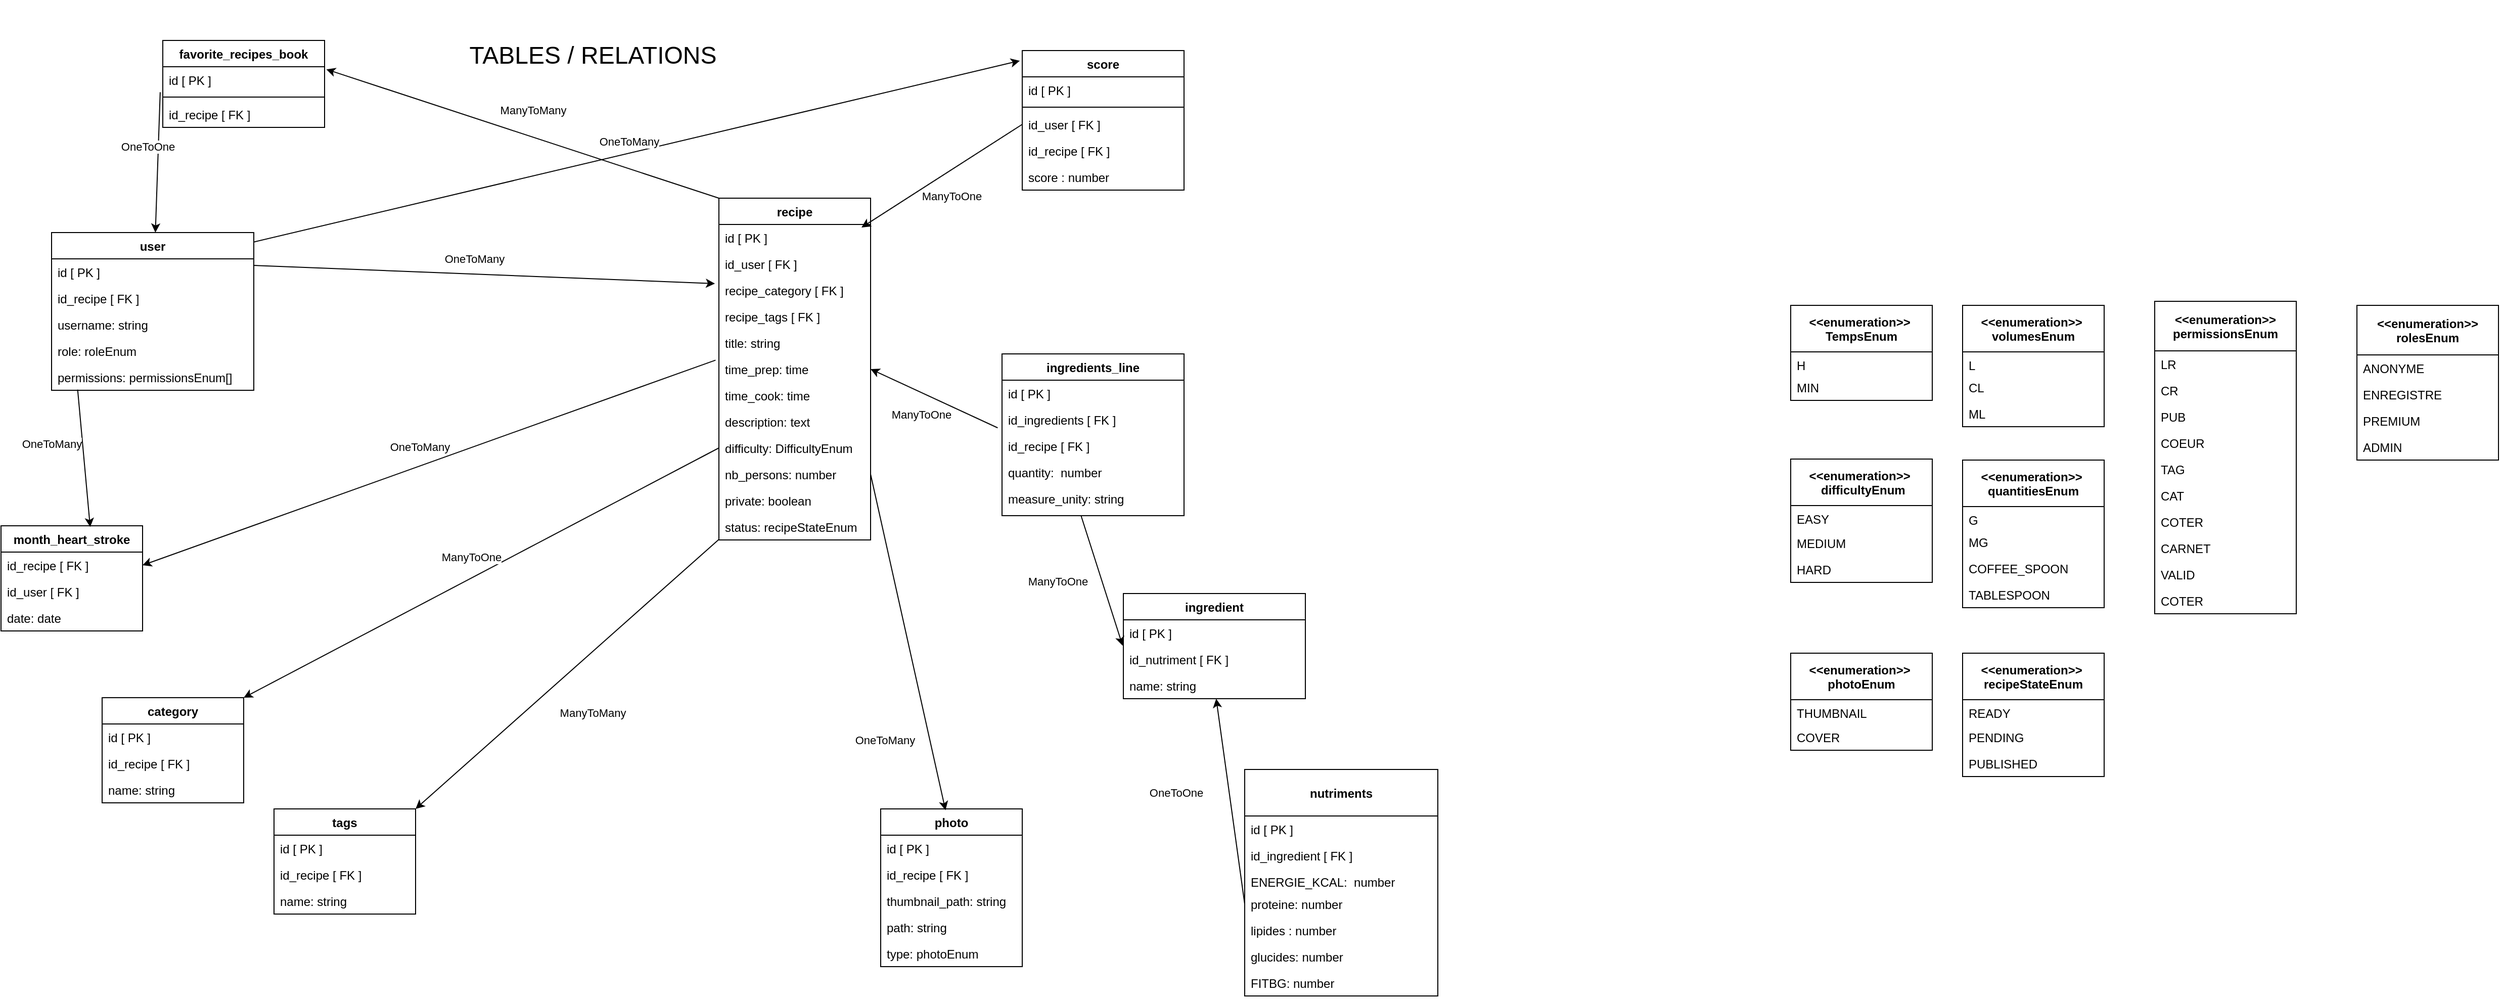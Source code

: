 <mxfile version="13.8.1" type="github">
  <diagram id="C5RBs43oDa-KdzZeNtuy" name="Page-1">
    <mxGraphModel dx="2493" dy="1276" grid="1" gridSize="10" guides="1" tooltips="1" connect="1" arrows="1" fold="1" page="1" pageScale="1" pageWidth="827" pageHeight="1169" math="0" shadow="0">
      <root>
        <mxCell id="WIyWlLk6GJQsqaUBKTNV-0" />
        <mxCell id="WIyWlLk6GJQsqaUBKTNV-1" parent="WIyWlLk6GJQsqaUBKTNV-0" />
        <mxCell id="lSlasT7Fg2n5aYY_RcPW-21" value="&lt;span style=&quot;font-size: 24px&quot;&gt;&amp;nbsp; &amp;nbsp; &amp;nbsp;&amp;nbsp;&lt;/span&gt;" style="text;html=1;strokeColor=none;fillColor=none;align=center;verticalAlign=middle;whiteSpace=wrap;rounded=0;" parent="WIyWlLk6GJQsqaUBKTNV-1" vertex="1">
          <mxGeometry x="1630" y="220" width="200" height="110" as="geometry" />
        </mxCell>
        <mxCell id="lSlasT7Fg2n5aYY_RcPW-49" value="&lt;span style=&quot;font-size: 24px&quot;&gt;TABLES / RELATIONS&lt;/span&gt;" style="text;html=1;strokeColor=none;fillColor=none;align=center;verticalAlign=middle;whiteSpace=wrap;rounded=0;" parent="WIyWlLk6GJQsqaUBKTNV-1" vertex="1">
          <mxGeometry x="50" y="80" width="291" height="110" as="geometry" />
        </mxCell>
        <mxCell id="lSlasT7Fg2n5aYY_RcPW-111" value="" style="endArrow=classic;html=1;entryX=-0.026;entryY=0.249;entryDx=0;entryDy=0;entryPerimeter=0;exitX=0.997;exitY=0.249;exitDx=0;exitDy=0;exitPerimeter=0;" parent="WIyWlLk6GJQsqaUBKTNV-1" source="lSlasT7Fg2n5aYY_RcPW-1" target="lSlasT7Fg2n5aYY_RcPW-98" edge="1">
          <mxGeometry relative="1" as="geometry">
            <mxPoint x="100" y="329" as="sourcePoint" />
            <mxPoint x="367" y="331" as="targetPoint" />
          </mxGeometry>
        </mxCell>
        <mxCell id="lSlasT7Fg2n5aYY_RcPW-112" value="OneToMany" style="edgeLabel;resizable=0;html=1;align=center;verticalAlign=middle;" parent="lSlasT7Fg2n5aYY_RcPW-111" connectable="0" vertex="1">
          <mxGeometry relative="1" as="geometry">
            <mxPoint x="-10" y="-16" as="offset" />
          </mxGeometry>
        </mxCell>
        <mxCell id="lSlasT7Fg2n5aYY_RcPW-122" value="" style="endArrow=classic;html=1;exitX=0.434;exitY=0.996;exitDx=0;exitDy=0;entryX=-0.004;entryY=0.984;entryDx=0;entryDy=0;entryPerimeter=0;exitPerimeter=0;" parent="WIyWlLk6GJQsqaUBKTNV-1" source="lSlasT7Fg2n5aYY_RcPW-41" target="lSlasT7Fg2n5aYY_RcPW-39" edge="1">
          <mxGeometry relative="1" as="geometry">
            <mxPoint x="490" y="521.0" as="sourcePoint" />
            <mxPoint x="381" y="544" as="targetPoint" />
            <Array as="points" />
          </mxGeometry>
        </mxCell>
        <mxCell id="lSlasT7Fg2n5aYY_RcPW-123" value="ManyToOne" style="edgeLabel;resizable=0;html=1;align=center;verticalAlign=middle;" parent="lSlasT7Fg2n5aYY_RcPW-122" connectable="0" vertex="1">
          <mxGeometry relative="1" as="geometry">
            <mxPoint x="-43.82" y="0.71" as="offset" />
          </mxGeometry>
        </mxCell>
        <mxCell id="lSlasT7Fg2n5aYY_RcPW-215" value="ManyToOne" style="edgeLabel;resizable=0;html=1;align=center;verticalAlign=middle;" parent="lSlasT7Fg2n5aYY_RcPW-122" connectable="0" vertex="1">
          <mxGeometry relative="1" as="geometry">
            <mxPoint x="-178.69" y="-164.21" as="offset" />
          </mxGeometry>
        </mxCell>
        <mxCell id="lSlasT7Fg2n5aYY_RcPW-125" value="" style="endArrow=classic;html=1;entryX=0.458;entryY=0.009;entryDx=0;entryDy=0;entryPerimeter=0;exitX=1;exitY=0.5;exitDx=0;exitDy=0;" parent="WIyWlLk6GJQsqaUBKTNV-1" source="lSlasT7Fg2n5aYY_RcPW-54" target="lSlasT7Fg2n5aYY_RcPW-88" edge="1">
          <mxGeometry relative="1" as="geometry">
            <mxPoint x="560.002" y="610" as="sourcePoint" />
            <mxPoint x="560.47" y="690.713" as="targetPoint" />
          </mxGeometry>
        </mxCell>
        <mxCell id="lSlasT7Fg2n5aYY_RcPW-126" value="" style="endArrow=classic;html=1;exitX=0;exitY=0.5;exitDx=0;exitDy=0;entryX=1;entryY=0;entryDx=0;entryDy=0;" parent="WIyWlLk6GJQsqaUBKTNV-1" source="lSlasT7Fg2n5aYY_RcPW-83" target="lSlasT7Fg2n5aYY_RcPW-57" edge="1">
          <mxGeometry relative="1" as="geometry">
            <mxPoint x="298.6" y="560" as="sourcePoint" />
            <mxPoint x="30.0" y="562.948" as="targetPoint" />
          </mxGeometry>
        </mxCell>
        <mxCell id="lSlasT7Fg2n5aYY_RcPW-127" value="ManyToOne" style="edgeLabel;resizable=0;html=1;align=center;verticalAlign=middle;" parent="lSlasT7Fg2n5aYY_RcPW-126" connectable="0" vertex="1">
          <mxGeometry relative="1" as="geometry">
            <mxPoint x="-10" y="-16" as="offset" />
          </mxGeometry>
        </mxCell>
        <mxCell id="lSlasT7Fg2n5aYY_RcPW-136" value="" style="endArrow=classic;html=1;exitX=-0.002;exitY=0.988;exitDx=0;exitDy=0;exitPerimeter=0;entryX=1;entryY=0;entryDx=0;entryDy=0;" parent="WIyWlLk6GJQsqaUBKTNV-1" source="lSlasT7Fg2n5aYY_RcPW-101" target="lSlasT7Fg2n5aYY_RcPW-61" edge="1">
          <mxGeometry relative="1" as="geometry">
            <mxPoint x="359.2" y="693.906" as="sourcePoint" />
            <mxPoint x="50" y="870.5" as="targetPoint" />
          </mxGeometry>
        </mxCell>
        <mxCell id="lSlasT7Fg2n5aYY_RcPW-137" value="ManyToMany" style="edgeLabel;resizable=0;html=1;align=center;verticalAlign=middle;rotation=0;" parent="lSlasT7Fg2n5aYY_RcPW-136" connectable="0" vertex="1">
          <mxGeometry relative="1" as="geometry">
            <mxPoint x="25.3" y="37.46" as="offset" />
          </mxGeometry>
        </mxCell>
        <mxCell id="lSlasT7Fg2n5aYY_RcPW-142" value="" style="endArrow=classic;html=1;exitX=-0.016;exitY=0.969;exitDx=0;exitDy=0;exitPerimeter=0;" parent="WIyWlLk6GJQsqaUBKTNV-1" source="lSlasT7Fg2n5aYY_RcPW-139" target="lSlasT7Fg2n5aYY_RcPW-0" edge="1">
          <mxGeometry relative="1" as="geometry">
            <mxPoint x="-210.48" y="384.01" as="sourcePoint" />
            <mxPoint x="55" y="378" as="targetPoint" />
          </mxGeometry>
        </mxCell>
        <mxCell id="lSlasT7Fg2n5aYY_RcPW-143" value="OneToOne" style="edgeLabel;resizable=0;html=1;align=center;verticalAlign=middle;" parent="lSlasT7Fg2n5aYY_RcPW-142" connectable="0" vertex="1">
          <mxGeometry relative="1" as="geometry">
            <mxPoint x="-10" y="-16" as="offset" />
          </mxGeometry>
        </mxCell>
        <mxCell id="lSlasT7Fg2n5aYY_RcPW-156" value="" style="endArrow=classic;html=1;exitX=0;exitY=0.5;exitDx=0;exitDy=0;" parent="WIyWlLk6GJQsqaUBKTNV-1" source="lSlasT7Fg2n5aYY_RcPW-150" edge="1">
          <mxGeometry relative="1" as="geometry">
            <mxPoint x="669" y="305" as="sourcePoint" />
            <mxPoint x="461" y="305" as="targetPoint" />
          </mxGeometry>
        </mxCell>
        <mxCell id="lSlasT7Fg2n5aYY_RcPW-157" value="ManyToOne" style="edgeLabel;resizable=0;html=1;align=center;verticalAlign=middle;" parent="lSlasT7Fg2n5aYY_RcPW-156" connectable="0" vertex="1">
          <mxGeometry relative="1" as="geometry">
            <mxPoint x="9.66" y="19.94" as="offset" />
          </mxGeometry>
        </mxCell>
        <mxCell id="lSlasT7Fg2n5aYY_RcPW-160" value="OneToMany" style="edgeLabel;resizable=0;html=1;align=center;verticalAlign=middle;" parent="WIyWlLk6GJQsqaUBKTNV-1" connectable="0" vertex="1">
          <mxGeometry x="500.002" y="822.001" as="geometry">
            <mxPoint x="-16" y="-10" as="offset" />
          </mxGeometry>
        </mxCell>
        <mxCell id="lSlasT7Fg2n5aYY_RcPW-23" value="recipe" style="swimlane;fontStyle=1;childLayout=stackLayout;horizontal=1;startSize=26;fillColor=none;horizontalStack=0;resizeParent=1;resizeParentMax=0;resizeLast=0;collapsible=1;marginBottom=0;" parent="WIyWlLk6GJQsqaUBKTNV-1" vertex="1">
          <mxGeometry x="320" y="276" width="150" height="338" as="geometry" />
        </mxCell>
        <mxCell id="lSlasT7Fg2n5aYY_RcPW-24" value="id [ PK ]" style="text;strokeColor=none;fillColor=none;align=left;verticalAlign=top;spacingLeft=4;spacingRight=4;overflow=hidden;rotatable=0;points=[[0,0.5],[1,0.5]];portConstraint=eastwest;" parent="lSlasT7Fg2n5aYY_RcPW-23" vertex="1">
          <mxGeometry y="26" width="150" height="26" as="geometry" />
        </mxCell>
        <mxCell id="lSlasT7Fg2n5aYY_RcPW-97" value="id_user [ FK ]" style="text;strokeColor=none;fillColor=none;align=left;verticalAlign=top;spacingLeft=4;spacingRight=4;overflow=hidden;rotatable=0;points=[[0,0.5],[1,0.5]];portConstraint=eastwest;" parent="lSlasT7Fg2n5aYY_RcPW-23" vertex="1">
          <mxGeometry y="52" width="150" height="26" as="geometry" />
        </mxCell>
        <mxCell id="lSlasT7Fg2n5aYY_RcPW-98" value="recipe_category [ FK ]" style="text;strokeColor=none;fillColor=none;align=left;verticalAlign=top;spacingLeft=4;spacingRight=4;overflow=hidden;rotatable=0;points=[[0,0.5],[1,0.5]];portConstraint=eastwest;" parent="lSlasT7Fg2n5aYY_RcPW-23" vertex="1">
          <mxGeometry y="78" width="150" height="26" as="geometry" />
        </mxCell>
        <mxCell id="lSlasT7Fg2n5aYY_RcPW-99" value="recipe_tags [ FK ]" style="text;strokeColor=none;fillColor=none;align=left;verticalAlign=top;spacingLeft=4;spacingRight=4;overflow=hidden;rotatable=0;points=[[0,0.5],[1,0.5]];portConstraint=eastwest;" parent="lSlasT7Fg2n5aYY_RcPW-23" vertex="1">
          <mxGeometry y="104" width="150" height="26" as="geometry" />
        </mxCell>
        <mxCell id="lSlasT7Fg2n5aYY_RcPW-25" value="title: string" style="text;strokeColor=none;fillColor=none;align=left;verticalAlign=top;spacingLeft=4;spacingRight=4;overflow=hidden;rotatable=0;points=[[0,0.5],[1,0.5]];portConstraint=eastwest;" parent="lSlasT7Fg2n5aYY_RcPW-23" vertex="1">
          <mxGeometry y="130" width="150" height="26" as="geometry" />
        </mxCell>
        <mxCell id="lSlasT7Fg2n5aYY_RcPW-26" value="time_prep: time" style="text;strokeColor=none;fillColor=none;align=left;verticalAlign=top;spacingLeft=4;spacingRight=4;overflow=hidden;rotatable=0;points=[[0,0.5],[1,0.5]];portConstraint=eastwest;" parent="lSlasT7Fg2n5aYY_RcPW-23" vertex="1">
          <mxGeometry y="156" width="150" height="26" as="geometry" />
        </mxCell>
        <mxCell id="lSlasT7Fg2n5aYY_RcPW-82" value="time_cook: time" style="text;strokeColor=none;fillColor=none;align=left;verticalAlign=top;spacingLeft=4;spacingRight=4;overflow=hidden;rotatable=0;points=[[0,0.5],[1,0.5]];portConstraint=eastwest;" parent="lSlasT7Fg2n5aYY_RcPW-23" vertex="1">
          <mxGeometry y="182" width="150" height="26" as="geometry" />
        </mxCell>
        <mxCell id="lSlasT7Fg2n5aYY_RcPW-42" value="description: text" style="text;strokeColor=none;fillColor=none;align=left;verticalAlign=top;spacingLeft=4;spacingRight=4;overflow=hidden;rotatable=0;points=[[0,0.5],[1,0.5]];portConstraint=eastwest;" parent="lSlasT7Fg2n5aYY_RcPW-23" vertex="1">
          <mxGeometry y="208" width="150" height="26" as="geometry" />
        </mxCell>
        <mxCell id="lSlasT7Fg2n5aYY_RcPW-83" value="difficulty: DifficultyEnum" style="text;strokeColor=none;fillColor=none;align=left;verticalAlign=top;spacingLeft=4;spacingRight=4;overflow=hidden;rotatable=0;points=[[0,0.5],[1,0.5]];portConstraint=eastwest;fontStyle=0" parent="lSlasT7Fg2n5aYY_RcPW-23" vertex="1">
          <mxGeometry y="234" width="150" height="26" as="geometry" />
        </mxCell>
        <mxCell id="lSlasT7Fg2n5aYY_RcPW-54" value="nb_persons: number" style="text;strokeColor=none;fillColor=none;align=left;verticalAlign=top;spacingLeft=4;spacingRight=4;overflow=hidden;rotatable=0;points=[[0,0.5],[1,0.5]];portConstraint=eastwest;" parent="lSlasT7Fg2n5aYY_RcPW-23" vertex="1">
          <mxGeometry y="260" width="150" height="26" as="geometry" />
        </mxCell>
        <mxCell id="lSlasT7Fg2n5aYY_RcPW-188" value="private: boolean" style="text;strokeColor=none;fillColor=none;align=left;verticalAlign=top;spacingLeft=4;spacingRight=4;overflow=hidden;rotatable=0;points=[[0,0.5],[1,0.5]];portConstraint=eastwest;" parent="lSlasT7Fg2n5aYY_RcPW-23" vertex="1">
          <mxGeometry y="286" width="150" height="26" as="geometry" />
        </mxCell>
        <mxCell id="lSlasT7Fg2n5aYY_RcPW-101" value="status: recipeStateEnum " style="text;strokeColor=none;fillColor=none;align=left;verticalAlign=top;spacingLeft=4;spacingRight=4;overflow=hidden;rotatable=0;points=[[0,0.5],[1,0.5]];portConstraint=eastwest;" parent="lSlasT7Fg2n5aYY_RcPW-23" vertex="1">
          <mxGeometry y="312" width="150" height="26" as="geometry" />
        </mxCell>
        <mxCell id="lSlasT7Fg2n5aYY_RcPW-166" value="" style="endArrow=classic;html=1;entryX=0.63;entryY=0.012;entryDx=0;entryDy=0;entryPerimeter=0;exitX=0.129;exitY=0.975;exitDx=0;exitDy=0;exitPerimeter=0;" parent="WIyWlLk6GJQsqaUBKTNV-1" source="lSlasT7Fg2n5aYY_RcPW-104" target="lSlasT7Fg2n5aYY_RcPW-68" edge="1">
          <mxGeometry relative="1" as="geometry">
            <mxPoint x="-100" y="545.32" as="sourcePoint" />
            <mxPoint x="-60" y="398" as="targetPoint" />
          </mxGeometry>
        </mxCell>
        <mxCell id="lSlasT7Fg2n5aYY_RcPW-167" value="OneToMany" style="edgeLabel;resizable=0;html=1;align=center;verticalAlign=middle;" parent="lSlasT7Fg2n5aYY_RcPW-166" connectable="0" vertex="1">
          <mxGeometry relative="1" as="geometry">
            <mxPoint x="-32.66" y="-14.12" as="offset" />
          </mxGeometry>
        </mxCell>
        <mxCell id="lSlasT7Fg2n5aYY_RcPW-8" value="&lt;&lt;enumeration&gt;&gt; &#xa;rolesEnum" style="swimlane;fontStyle=1;childLayout=stackLayout;horizontal=1;startSize=49;fillColor=none;horizontalStack=0;resizeParent=1;resizeParentMax=0;resizeLast=0;collapsible=1;marginBottom=0;" parent="WIyWlLk6GJQsqaUBKTNV-1" vertex="1">
          <mxGeometry x="1940" y="382" width="140" height="153" as="geometry" />
        </mxCell>
        <mxCell id="lSlasT7Fg2n5aYY_RcPW-9" value="ANONYME" style="text;strokeColor=none;fillColor=none;align=left;verticalAlign=top;spacingLeft=4;spacingRight=4;overflow=hidden;rotatable=0;points=[[0,0.5],[1,0.5]];portConstraint=eastwest;" parent="lSlasT7Fg2n5aYY_RcPW-8" vertex="1">
          <mxGeometry y="49" width="140" height="26" as="geometry" />
        </mxCell>
        <mxCell id="lSlasT7Fg2n5aYY_RcPW-10" value="ENREGISTRE" style="text;strokeColor=none;fillColor=none;align=left;verticalAlign=top;spacingLeft=4;spacingRight=4;overflow=hidden;rotatable=0;points=[[0,0.5],[1,0.5]];portConstraint=eastwest;" parent="lSlasT7Fg2n5aYY_RcPW-8" vertex="1">
          <mxGeometry y="75" width="140" height="26" as="geometry" />
        </mxCell>
        <mxCell id="lSlasT7Fg2n5aYY_RcPW-11" value="PREMIUM" style="text;strokeColor=none;fillColor=none;align=left;verticalAlign=top;spacingLeft=4;spacingRight=4;overflow=hidden;rotatable=0;points=[[0,0.5],[1,0.5]];portConstraint=eastwest;" parent="lSlasT7Fg2n5aYY_RcPW-8" vertex="1">
          <mxGeometry y="101" width="140" height="26" as="geometry" />
        </mxCell>
        <mxCell id="lSlasT7Fg2n5aYY_RcPW-19" value="ADMIN" style="text;strokeColor=none;fillColor=none;align=left;verticalAlign=top;spacingLeft=4;spacingRight=4;overflow=hidden;rotatable=0;points=[[0,0.5],[1,0.5]];portConstraint=eastwest;" parent="lSlasT7Fg2n5aYY_RcPW-8" vertex="1">
          <mxGeometry y="127" width="140" height="26" as="geometry" />
        </mxCell>
        <mxCell id="lSlasT7Fg2n5aYY_RcPW-4" value="&lt;&lt;enumeration&gt;&gt; &#xa;permissionsEnum" style="swimlane;fontStyle=1;childLayout=stackLayout;horizontal=1;startSize=49;fillColor=none;horizontalStack=0;resizeParent=1;resizeParentMax=0;resizeLast=0;collapsible=1;marginBottom=0;" parent="WIyWlLk6GJQsqaUBKTNV-1" vertex="1">
          <mxGeometry x="1740" y="378" width="140" height="309" as="geometry" />
        </mxCell>
        <mxCell id="lSlasT7Fg2n5aYY_RcPW-5" value="LR" style="text;strokeColor=none;fillColor=none;align=left;verticalAlign=top;spacingLeft=4;spacingRight=4;overflow=hidden;rotatable=0;points=[[0,0.5],[1,0.5]];portConstraint=eastwest;" parent="lSlasT7Fg2n5aYY_RcPW-4" vertex="1">
          <mxGeometry y="49" width="140" height="26" as="geometry" />
        </mxCell>
        <mxCell id="lSlasT7Fg2n5aYY_RcPW-6" value="CR" style="text;strokeColor=none;fillColor=none;align=left;verticalAlign=top;spacingLeft=4;spacingRight=4;overflow=hidden;rotatable=0;points=[[0,0.5],[1,0.5]];portConstraint=eastwest;" parent="lSlasT7Fg2n5aYY_RcPW-4" vertex="1">
          <mxGeometry y="75" width="140" height="26" as="geometry" />
        </mxCell>
        <mxCell id="lSlasT7Fg2n5aYY_RcPW-7" value="PUB&#xa;" style="text;strokeColor=none;fillColor=none;align=left;verticalAlign=top;spacingLeft=4;spacingRight=4;overflow=hidden;rotatable=0;points=[[0,0.5],[1,0.5]];portConstraint=eastwest;" parent="lSlasT7Fg2n5aYY_RcPW-4" vertex="1">
          <mxGeometry y="101" width="140" height="26" as="geometry" />
        </mxCell>
        <mxCell id="lSlasT7Fg2n5aYY_RcPW-12" value="COEUR" style="text;strokeColor=none;fillColor=none;align=left;verticalAlign=top;spacingLeft=4;spacingRight=4;overflow=hidden;rotatable=0;points=[[0,0.5],[1,0.5]];portConstraint=eastwest;" parent="lSlasT7Fg2n5aYY_RcPW-4" vertex="1">
          <mxGeometry y="127" width="140" height="26" as="geometry" />
        </mxCell>
        <mxCell id="lSlasT7Fg2n5aYY_RcPW-13" value="TAG" style="text;strokeColor=none;fillColor=none;align=left;verticalAlign=top;spacingLeft=4;spacingRight=4;overflow=hidden;rotatable=0;points=[[0,0.5],[1,0.5]];portConstraint=eastwest;" parent="lSlasT7Fg2n5aYY_RcPW-4" vertex="1">
          <mxGeometry y="153" width="140" height="26" as="geometry" />
        </mxCell>
        <mxCell id="lSlasT7Fg2n5aYY_RcPW-14" value="CAT" style="text;strokeColor=none;fillColor=none;align=left;verticalAlign=top;spacingLeft=4;spacingRight=4;overflow=hidden;rotatable=0;points=[[0,0.5],[1,0.5]];portConstraint=eastwest;" parent="lSlasT7Fg2n5aYY_RcPW-4" vertex="1">
          <mxGeometry y="179" width="140" height="26" as="geometry" />
        </mxCell>
        <mxCell id="lSlasT7Fg2n5aYY_RcPW-15" value="COTER" style="text;strokeColor=none;fillColor=none;align=left;verticalAlign=top;spacingLeft=4;spacingRight=4;overflow=hidden;rotatable=0;points=[[0,0.5],[1,0.5]];portConstraint=eastwest;" parent="lSlasT7Fg2n5aYY_RcPW-4" vertex="1">
          <mxGeometry y="205" width="140" height="26" as="geometry" />
        </mxCell>
        <mxCell id="lSlasT7Fg2n5aYY_RcPW-16" value="CARNET" style="text;strokeColor=none;fillColor=none;align=left;verticalAlign=top;spacingLeft=4;spacingRight=4;overflow=hidden;rotatable=0;points=[[0,0.5],[1,0.5]];portConstraint=eastwest;" parent="lSlasT7Fg2n5aYY_RcPW-4" vertex="1">
          <mxGeometry y="231" width="140" height="26" as="geometry" />
        </mxCell>
        <mxCell id="lSlasT7Fg2n5aYY_RcPW-17" value="VALID" style="text;strokeColor=none;fillColor=none;align=left;verticalAlign=top;spacingLeft=4;spacingRight=4;overflow=hidden;rotatable=0;points=[[0,0.5],[1,0.5]];portConstraint=eastwest;" parent="lSlasT7Fg2n5aYY_RcPW-4" vertex="1">
          <mxGeometry y="257" width="140" height="26" as="geometry" />
        </mxCell>
        <mxCell id="lSlasT7Fg2n5aYY_RcPW-18" value="COTER" style="text;strokeColor=none;fillColor=none;align=left;verticalAlign=top;spacingLeft=4;spacingRight=4;overflow=hidden;rotatable=0;points=[[0,0.5],[1,0.5]];portConstraint=eastwest;" parent="lSlasT7Fg2n5aYY_RcPW-4" vertex="1">
          <mxGeometry y="283" width="140" height="26" as="geometry" />
        </mxCell>
        <mxCell id="lSlasT7Fg2n5aYY_RcPW-27" value="&lt;&lt;enumeration&gt;&gt; &#xa;volumesEnum" style="swimlane;fontStyle=1;childLayout=stackLayout;horizontal=1;startSize=46;fillColor=none;horizontalStack=0;resizeParent=1;resizeParentMax=0;resizeLast=0;collapsible=1;marginBottom=0;" parent="WIyWlLk6GJQsqaUBKTNV-1" vertex="1">
          <mxGeometry x="1550" y="382" width="140" height="120" as="geometry" />
        </mxCell>
        <mxCell id="lSlasT7Fg2n5aYY_RcPW-28" value="L" style="text;strokeColor=none;fillColor=none;align=left;verticalAlign=top;spacingLeft=4;spacingRight=4;overflow=hidden;rotatable=0;points=[[0,0.5],[1,0.5]];portConstraint=eastwest;" parent="lSlasT7Fg2n5aYY_RcPW-27" vertex="1">
          <mxGeometry y="46" width="140" height="22" as="geometry" />
        </mxCell>
        <mxCell id="lSlasT7Fg2n5aYY_RcPW-29" value="CL" style="text;strokeColor=none;fillColor=none;align=left;verticalAlign=top;spacingLeft=4;spacingRight=4;overflow=hidden;rotatable=0;points=[[0,0.5],[1,0.5]];portConstraint=eastwest;" parent="lSlasT7Fg2n5aYY_RcPW-27" vertex="1">
          <mxGeometry y="68" width="140" height="26" as="geometry" />
        </mxCell>
        <mxCell id="lSlasT7Fg2n5aYY_RcPW-30" value="ML" style="text;strokeColor=none;fillColor=none;align=left;verticalAlign=top;spacingLeft=4;spacingRight=4;overflow=hidden;rotatable=0;points=[[0,0.5],[1,0.5]];portConstraint=eastwest;" parent="lSlasT7Fg2n5aYY_RcPW-27" vertex="1">
          <mxGeometry y="94" width="140" height="26" as="geometry" />
        </mxCell>
        <mxCell id="lSlasT7Fg2n5aYY_RcPW-45" value="&lt;&lt;enumeration&gt;&gt; &#xa;TempsEnum" style="swimlane;fontStyle=1;childLayout=stackLayout;horizontal=1;startSize=46;fillColor=none;horizontalStack=0;resizeParent=1;resizeParentMax=0;resizeLast=0;collapsible=1;marginBottom=0;" parent="WIyWlLk6GJQsqaUBKTNV-1" vertex="1">
          <mxGeometry x="1380" y="382" width="140" height="94" as="geometry" />
        </mxCell>
        <mxCell id="lSlasT7Fg2n5aYY_RcPW-46" value="H" style="text;strokeColor=none;fillColor=none;align=left;verticalAlign=top;spacingLeft=4;spacingRight=4;overflow=hidden;rotatable=0;points=[[0,0.5],[1,0.5]];portConstraint=eastwest;" parent="lSlasT7Fg2n5aYY_RcPW-45" vertex="1">
          <mxGeometry y="46" width="140" height="22" as="geometry" />
        </mxCell>
        <mxCell id="lSlasT7Fg2n5aYY_RcPW-47" value="MIN" style="text;strokeColor=none;fillColor=none;align=left;verticalAlign=top;spacingLeft=4;spacingRight=4;overflow=hidden;rotatable=0;points=[[0,0.5],[1,0.5]];portConstraint=eastwest;" parent="lSlasT7Fg2n5aYY_RcPW-45" vertex="1">
          <mxGeometry y="68" width="140" height="26" as="geometry" />
        </mxCell>
        <mxCell id="lSlasT7Fg2n5aYY_RcPW-31" value="&lt;&lt;enumeration&gt;&gt; &#xa;quantitiesEnum" style="swimlane;fontStyle=1;childLayout=stackLayout;horizontal=1;startSize=46;fillColor=none;horizontalStack=0;resizeParent=1;resizeParentMax=0;resizeLast=0;collapsible=1;marginBottom=0;" parent="WIyWlLk6GJQsqaUBKTNV-1" vertex="1">
          <mxGeometry x="1550" y="535" width="140" height="146" as="geometry" />
        </mxCell>
        <mxCell id="lSlasT7Fg2n5aYY_RcPW-32" value="G" style="text;strokeColor=none;fillColor=none;align=left;verticalAlign=top;spacingLeft=4;spacingRight=4;overflow=hidden;rotatable=0;points=[[0,0.5],[1,0.5]];portConstraint=eastwest;" parent="lSlasT7Fg2n5aYY_RcPW-31" vertex="1">
          <mxGeometry y="46" width="140" height="22" as="geometry" />
        </mxCell>
        <mxCell id="lSlasT7Fg2n5aYY_RcPW-33" value="MG" style="text;strokeColor=none;fillColor=none;align=left;verticalAlign=top;spacingLeft=4;spacingRight=4;overflow=hidden;rotatable=0;points=[[0,0.5],[1,0.5]];portConstraint=eastwest;" parent="lSlasT7Fg2n5aYY_RcPW-31" vertex="1">
          <mxGeometry y="68" width="140" height="26" as="geometry" />
        </mxCell>
        <mxCell id="lSlasT7Fg2n5aYY_RcPW-65" value="COFFEE_SPOON" style="text;strokeColor=none;fillColor=none;align=left;verticalAlign=top;spacingLeft=4;spacingRight=4;overflow=hidden;rotatable=0;points=[[0,0.5],[1,0.5]];portConstraint=eastwest;" parent="lSlasT7Fg2n5aYY_RcPW-31" vertex="1">
          <mxGeometry y="94" width="140" height="26" as="geometry" />
        </mxCell>
        <mxCell id="lSlasT7Fg2n5aYY_RcPW-66" value="TABLESPOON" style="text;strokeColor=none;fillColor=none;align=left;verticalAlign=top;spacingLeft=4;spacingRight=4;overflow=hidden;rotatable=0;points=[[0,0.5],[1,0.5]];portConstraint=eastwest;" parent="lSlasT7Fg2n5aYY_RcPW-31" vertex="1">
          <mxGeometry y="120" width="140" height="26" as="geometry" />
        </mxCell>
        <mxCell id="lSlasT7Fg2n5aYY_RcPW-84" value="&lt;&lt;enumeration&gt;&gt; &#xa; difficultyEnum" style="swimlane;fontStyle=1;childLayout=stackLayout;horizontal=1;startSize=46;fillColor=none;horizontalStack=0;resizeParent=1;resizeParentMax=0;resizeLast=0;collapsible=1;marginBottom=0;" parent="WIyWlLk6GJQsqaUBKTNV-1" vertex="1">
          <mxGeometry x="1380" y="534" width="140" height="122" as="geometry" />
        </mxCell>
        <mxCell id="lSlasT7Fg2n5aYY_RcPW-85" value="EASY" style="text;strokeColor=none;fillColor=none;align=left;verticalAlign=top;spacingLeft=4;spacingRight=4;overflow=hidden;rotatable=0;points=[[0,0.5],[1,0.5]];portConstraint=eastwest;" parent="lSlasT7Fg2n5aYY_RcPW-84" vertex="1">
          <mxGeometry y="46" width="140" height="24" as="geometry" />
        </mxCell>
        <mxCell id="lSlasT7Fg2n5aYY_RcPW-86" value="MEDIUM" style="text;strokeColor=none;fillColor=none;align=left;verticalAlign=top;spacingLeft=4;spacingRight=4;overflow=hidden;rotatable=0;points=[[0,0.5],[1,0.5]];portConstraint=eastwest;" parent="lSlasT7Fg2n5aYY_RcPW-84" vertex="1">
          <mxGeometry y="70" width="140" height="26" as="geometry" />
        </mxCell>
        <mxCell id="lSlasT7Fg2n5aYY_RcPW-87" value="HARD" style="text;strokeColor=none;fillColor=none;align=left;verticalAlign=top;spacingLeft=4;spacingRight=4;overflow=hidden;rotatable=0;points=[[0,0.5],[1,0.5]];portConstraint=eastwest;" parent="lSlasT7Fg2n5aYY_RcPW-84" vertex="1">
          <mxGeometry y="96" width="140" height="26" as="geometry" />
        </mxCell>
        <mxCell id="lSlasT7Fg2n5aYY_RcPW-189" value="&lt;&lt;enumeration&gt;&gt; &#xa;recipeStateEnum" style="swimlane;fontStyle=1;childLayout=stackLayout;horizontal=1;startSize=46;fillColor=none;horizontalStack=0;resizeParent=1;resizeParentMax=0;resizeLast=0;collapsible=1;marginBottom=0;" parent="WIyWlLk6GJQsqaUBKTNV-1" vertex="1">
          <mxGeometry x="1550" y="726" width="140" height="122" as="geometry" />
        </mxCell>
        <mxCell id="lSlasT7Fg2n5aYY_RcPW-190" value="READY" style="text;strokeColor=none;fillColor=none;align=left;verticalAlign=top;spacingLeft=4;spacingRight=4;overflow=hidden;rotatable=0;points=[[0,0.5],[1,0.5]];portConstraint=eastwest;" parent="lSlasT7Fg2n5aYY_RcPW-189" vertex="1">
          <mxGeometry y="46" width="140" height="24" as="geometry" />
        </mxCell>
        <mxCell id="lSlasT7Fg2n5aYY_RcPW-191" value="PENDING" style="text;strokeColor=none;fillColor=none;align=left;verticalAlign=top;spacingLeft=4;spacingRight=4;overflow=hidden;rotatable=0;points=[[0,0.5],[1,0.5]];portConstraint=eastwest;" parent="lSlasT7Fg2n5aYY_RcPW-189" vertex="1">
          <mxGeometry y="70" width="140" height="26" as="geometry" />
        </mxCell>
        <mxCell id="lSlasT7Fg2n5aYY_RcPW-193" value="PUBLISHED" style="text;strokeColor=none;fillColor=none;align=left;verticalAlign=top;spacingLeft=4;spacingRight=4;overflow=hidden;rotatable=0;points=[[0,0.5],[1,0.5]];portConstraint=eastwest;" parent="lSlasT7Fg2n5aYY_RcPW-189" vertex="1">
          <mxGeometry y="96" width="140" height="26" as="geometry" />
        </mxCell>
        <mxCell id="lSlasT7Fg2n5aYY_RcPW-210" value="" style="endArrow=classic;html=1;entryX=1;entryY=0.5;entryDx=0;entryDy=0;exitX=-0.022;exitY=0.16;exitDx=0;exitDy=0;exitPerimeter=0;" parent="WIyWlLk6GJQsqaUBKTNV-1" source="lSlasT7Fg2n5aYY_RcPW-26" target="lSlasT7Fg2n5aYY_RcPW-69" edge="1">
          <mxGeometry relative="1" as="geometry">
            <mxPoint x="-71.26" y="512.686" as="sourcePoint" />
            <mxPoint x="130" y="476.0" as="targetPoint" />
          </mxGeometry>
        </mxCell>
        <mxCell id="lSlasT7Fg2n5aYY_RcPW-211" value="OneToMany" style="edgeLabel;resizable=0;html=1;align=center;verticalAlign=middle;" parent="lSlasT7Fg2n5aYY_RcPW-210" connectable="0" vertex="1">
          <mxGeometry relative="1" as="geometry">
            <mxPoint x="-10" y="-16" as="offset" />
          </mxGeometry>
        </mxCell>
        <mxCell id="lSlasT7Fg2n5aYY_RcPW-213" value="" style="endArrow=classic;html=1;entryX=1;entryY=0.5;entryDx=0;entryDy=0;exitX=-0.024;exitY=0.813;exitDx=0;exitDy=0;exitPerimeter=0;" parent="WIyWlLk6GJQsqaUBKTNV-1" source="lSlasT7Fg2n5aYY_RcPW-200" target="lSlasT7Fg2n5aYY_RcPW-26" edge="1">
          <mxGeometry relative="1" as="geometry">
            <mxPoint x="680" y="490" as="sourcePoint" />
            <mxPoint x="687.48" y="500.64" as="targetPoint" />
          </mxGeometry>
        </mxCell>
        <mxCell id="lSlasT7Fg2n5aYY_RcPW-216" value="" style="endArrow=classic;html=1;exitX=0;exitY=0.5;exitDx=0;exitDy=0;" parent="WIyWlLk6GJQsqaUBKTNV-1" source="lSlasT7Fg2n5aYY_RcPW-37" target="lSlasT7Fg2n5aYY_RcPW-40" edge="1">
          <mxGeometry relative="1" as="geometry">
            <mxPoint x="1010" y="974" as="sourcePoint" />
            <mxPoint x="971.16" y="959.704" as="targetPoint" />
            <Array as="points" />
          </mxGeometry>
        </mxCell>
        <mxCell id="lSlasT7Fg2n5aYY_RcPW-217" value="OneToOne" style="edgeLabel;resizable=0;html=1;align=center;verticalAlign=middle;" parent="lSlasT7Fg2n5aYY_RcPW-216" connectable="0" vertex="1">
          <mxGeometry relative="1" as="geometry">
            <mxPoint x="-53.67" y="-8.6" as="offset" />
          </mxGeometry>
        </mxCell>
        <mxCell id="lSlasT7Fg2n5aYY_RcPW-219" value="" style="endArrow=classic;html=1;entryX=-0.015;entryY=0.073;entryDx=0;entryDy=0;entryPerimeter=0;exitX=1;exitY=0.06;exitDx=0;exitDy=0;exitPerimeter=0;" parent="WIyWlLk6GJQsqaUBKTNV-1" source="lSlasT7Fg2n5aYY_RcPW-0" target="lSlasT7Fg2n5aYY_RcPW-147" edge="1">
          <mxGeometry relative="1" as="geometry">
            <mxPoint x="530" y="70" as="sourcePoint" />
            <mxPoint x="89.0" y="276.004" as="targetPoint" />
          </mxGeometry>
        </mxCell>
        <mxCell id="lSlasT7Fg2n5aYY_RcPW-220" value="OneToMany" style="edgeLabel;resizable=0;html=1;align=center;verticalAlign=middle;" parent="lSlasT7Fg2n5aYY_RcPW-219" connectable="0" vertex="1">
          <mxGeometry relative="1" as="geometry">
            <mxPoint x="-7.98" y="-9.79" as="offset" />
          </mxGeometry>
        </mxCell>
        <mxCell id="lSlasT7Fg2n5aYY_RcPW-222" value="&lt;&lt;enumeration&gt;&gt; &#xa;photoEnum" style="swimlane;fontStyle=1;childLayout=stackLayout;horizontal=1;startSize=46;fillColor=none;horizontalStack=0;resizeParent=1;resizeParentMax=0;resizeLast=0;collapsible=1;marginBottom=0;" parent="WIyWlLk6GJQsqaUBKTNV-1" vertex="1">
          <mxGeometry x="1380" y="726" width="140" height="96" as="geometry" />
        </mxCell>
        <mxCell id="lSlasT7Fg2n5aYY_RcPW-223" value="THUMBNAIL" style="text;strokeColor=none;fillColor=none;align=left;verticalAlign=top;spacingLeft=4;spacingRight=4;overflow=hidden;rotatable=0;points=[[0,0.5],[1,0.5]];portConstraint=eastwest;" parent="lSlasT7Fg2n5aYY_RcPW-222" vertex="1">
          <mxGeometry y="46" width="140" height="24" as="geometry" />
        </mxCell>
        <mxCell id="lSlasT7Fg2n5aYY_RcPW-224" value="COVER" style="text;strokeColor=none;fillColor=none;align=left;verticalAlign=top;spacingLeft=4;spacingRight=4;overflow=hidden;rotatable=0;points=[[0,0.5],[1,0.5]];portConstraint=eastwest;" parent="lSlasT7Fg2n5aYY_RcPW-222" vertex="1">
          <mxGeometry y="70" width="140" height="26" as="geometry" />
        </mxCell>
        <mxCell id="lSlasT7Fg2n5aYY_RcPW-226" value="" style="endArrow=classic;html=1;exitX=1;exitY=0.06;exitDx=0;exitDy=0;exitPerimeter=0;entryX=1.011;entryY=0.1;entryDx=0;entryDy=0;entryPerimeter=0;" parent="WIyWlLk6GJQsqaUBKTNV-1" target="lSlasT7Fg2n5aYY_RcPW-139" edge="1">
          <mxGeometry relative="1" as="geometry">
            <mxPoint x="320.0" y="276.0" as="sourcePoint" />
            <mxPoint x="-15" y="168.71" as="targetPoint" />
          </mxGeometry>
        </mxCell>
        <mxCell id="lSlasT7Fg2n5aYY_RcPW-227" value="ManyToMany" style="edgeLabel;resizable=0;html=1;align=center;verticalAlign=middle;" parent="lSlasT7Fg2n5aYY_RcPW-226" connectable="0" vertex="1">
          <mxGeometry relative="1" as="geometry">
            <mxPoint x="9.66" y="-23.3" as="offset" />
          </mxGeometry>
        </mxCell>
        <mxCell id="lSlasT7Fg2n5aYY_RcPW-61" value="tags" style="swimlane;fontStyle=1;childLayout=stackLayout;horizontal=1;startSize=26;fillColor=none;horizontalStack=0;resizeParent=1;resizeParentMax=0;resizeLast=0;collapsible=1;marginBottom=0;" parent="WIyWlLk6GJQsqaUBKTNV-1" vertex="1">
          <mxGeometry x="-120" y="880" width="140" height="104" as="geometry" />
        </mxCell>
        <mxCell id="lSlasT7Fg2n5aYY_RcPW-62" value="id [ PK ]" style="text;strokeColor=none;fillColor=none;align=left;verticalAlign=top;spacingLeft=4;spacingRight=4;overflow=hidden;rotatable=0;points=[[0,0.5],[1,0.5]];portConstraint=eastwest;" parent="lSlasT7Fg2n5aYY_RcPW-61" vertex="1">
          <mxGeometry y="26" width="140" height="26" as="geometry" />
        </mxCell>
        <mxCell id="lSlasT7Fg2n5aYY_RcPW-100" value="id_recipe [ FK ]" style="text;strokeColor=none;fillColor=none;align=left;verticalAlign=top;spacingLeft=4;spacingRight=4;overflow=hidden;rotatable=0;points=[[0,0.5],[1,0.5]];portConstraint=eastwest;" parent="lSlasT7Fg2n5aYY_RcPW-61" vertex="1">
          <mxGeometry y="52" width="140" height="26" as="geometry" />
        </mxCell>
        <mxCell id="lSlasT7Fg2n5aYY_RcPW-63" value="name: string" style="text;strokeColor=none;fillColor=none;align=left;verticalAlign=top;spacingLeft=4;spacingRight=4;overflow=hidden;rotatable=0;points=[[0,0.5],[1,0.5]];portConstraint=eastwest;" parent="lSlasT7Fg2n5aYY_RcPW-61" vertex="1">
          <mxGeometry y="78" width="140" height="26" as="geometry" />
        </mxCell>
        <mxCell id="lSlasT7Fg2n5aYY_RcPW-57" value="category" style="swimlane;fontStyle=1;childLayout=stackLayout;horizontal=1;startSize=26;fillColor=none;horizontalStack=0;resizeParent=1;resizeParentMax=0;resizeLast=0;collapsible=1;marginBottom=0;" parent="WIyWlLk6GJQsqaUBKTNV-1" vertex="1">
          <mxGeometry x="-290" y="770" width="140" height="104" as="geometry" />
        </mxCell>
        <mxCell id="lSlasT7Fg2n5aYY_RcPW-58" value="id [ PK ]" style="text;strokeColor=none;fillColor=none;align=left;verticalAlign=top;spacingLeft=4;spacingRight=4;overflow=hidden;rotatable=0;points=[[0,0.5],[1,0.5]];portConstraint=eastwest;" parent="lSlasT7Fg2n5aYY_RcPW-57" vertex="1">
          <mxGeometry y="26" width="140" height="26" as="geometry" />
        </mxCell>
        <mxCell id="lSlasT7Fg2n5aYY_RcPW-80" value="id_recipe [ FK ]" style="text;strokeColor=none;fillColor=none;align=left;verticalAlign=top;spacingLeft=4;spacingRight=4;overflow=hidden;rotatable=0;points=[[0,0.5],[1,0.5]];portConstraint=eastwest;" parent="lSlasT7Fg2n5aYY_RcPW-57" vertex="1">
          <mxGeometry y="52" width="140" height="26" as="geometry" />
        </mxCell>
        <mxCell id="lSlasT7Fg2n5aYY_RcPW-59" value="name: string" style="text;strokeColor=none;fillColor=none;align=left;verticalAlign=top;spacingLeft=4;spacingRight=4;overflow=hidden;rotatable=0;points=[[0,0.5],[1,0.5]];portConstraint=eastwest;" parent="lSlasT7Fg2n5aYY_RcPW-57" vertex="1">
          <mxGeometry y="78" width="140" height="26" as="geometry" />
        </mxCell>
        <mxCell id="lSlasT7Fg2n5aYY_RcPW-68" value="month_heart_stroke" style="swimlane;fontStyle=1;childLayout=stackLayout;horizontal=1;startSize=26;fillColor=none;horizontalStack=0;resizeParent=1;resizeParentMax=0;resizeLast=0;collapsible=1;marginBottom=0;" parent="WIyWlLk6GJQsqaUBKTNV-1" vertex="1">
          <mxGeometry x="-390" y="600" width="140" height="104" as="geometry" />
        </mxCell>
        <mxCell id="lSlasT7Fg2n5aYY_RcPW-69" value="id_recipe [ FK ]" style="text;strokeColor=none;fillColor=none;align=left;verticalAlign=top;spacingLeft=4;spacingRight=4;overflow=hidden;rotatable=0;points=[[0,0.5],[1,0.5]];portConstraint=eastwest;" parent="lSlasT7Fg2n5aYY_RcPW-68" vertex="1">
          <mxGeometry y="26" width="140" height="26" as="geometry" />
        </mxCell>
        <mxCell id="lSlasT7Fg2n5aYY_RcPW-165" value="id_user [ FK ]" style="text;strokeColor=none;fillColor=none;align=left;verticalAlign=top;spacingLeft=4;spacingRight=4;overflow=hidden;rotatable=0;points=[[0,0.5],[1,0.5]];portConstraint=eastwest;" parent="lSlasT7Fg2n5aYY_RcPW-68" vertex="1">
          <mxGeometry y="52" width="140" height="26" as="geometry" />
        </mxCell>
        <mxCell id="lSlasT7Fg2n5aYY_RcPW-164" value="date: date " style="text;strokeColor=none;fillColor=none;align=left;verticalAlign=top;spacingLeft=4;spacingRight=4;overflow=hidden;rotatable=0;points=[[0,0.5],[1,0.5]];portConstraint=eastwest;" parent="lSlasT7Fg2n5aYY_RcPW-68" vertex="1">
          <mxGeometry y="78" width="140" height="26" as="geometry" />
        </mxCell>
        <mxCell id="lSlasT7Fg2n5aYY_RcPW-0" value="user" style="swimlane;fontStyle=1;childLayout=stackLayout;horizontal=1;startSize=26;fillColor=none;horizontalStack=0;resizeParent=1;resizeParentMax=0;resizeLast=0;collapsible=1;marginBottom=0;" parent="WIyWlLk6GJQsqaUBKTNV-1" vertex="1">
          <mxGeometry x="-340" y="310" width="200" height="156" as="geometry" />
        </mxCell>
        <mxCell id="lSlasT7Fg2n5aYY_RcPW-1" value="id [ PK ]" style="text;strokeColor=none;fillColor=none;align=left;verticalAlign=top;spacingLeft=4;spacingRight=4;overflow=hidden;rotatable=0;points=[[0,0.5],[1,0.5]];portConstraint=eastwest;" parent="lSlasT7Fg2n5aYY_RcPW-0" vertex="1">
          <mxGeometry y="26" width="200" height="26" as="geometry" />
        </mxCell>
        <mxCell id="lSlasT7Fg2n5aYY_RcPW-3" value="id_recipe [ FK ]" style="text;strokeColor=none;fillColor=none;align=left;verticalAlign=top;spacingLeft=4;spacingRight=4;overflow=hidden;rotatable=0;points=[[0,0.5],[1,0.5]];portConstraint=eastwest;" parent="lSlasT7Fg2n5aYY_RcPW-0" vertex="1">
          <mxGeometry y="52" width="200" height="26" as="geometry" />
        </mxCell>
        <mxCell id="lSlasT7Fg2n5aYY_RcPW-2" value="username: string" style="text;strokeColor=none;fillColor=none;align=left;verticalAlign=top;spacingLeft=4;spacingRight=4;overflow=hidden;rotatable=0;points=[[0,0.5],[1,0.5]];portConstraint=eastwest;" parent="lSlasT7Fg2n5aYY_RcPW-0" vertex="1">
          <mxGeometry y="78" width="200" height="26" as="geometry" />
        </mxCell>
        <mxCell id="lSlasT7Fg2n5aYY_RcPW-81" value="role: roleEnum" style="text;strokeColor=none;fillColor=none;align=left;verticalAlign=top;spacingLeft=4;spacingRight=4;overflow=hidden;rotatable=0;points=[[0,0.5],[1,0.5]];portConstraint=eastwest;" parent="lSlasT7Fg2n5aYY_RcPW-0" vertex="1">
          <mxGeometry y="104" width="200" height="26" as="geometry" />
        </mxCell>
        <mxCell id="lSlasT7Fg2n5aYY_RcPW-104" value="permissions: permissionsEnum[]" style="text;strokeColor=none;fillColor=none;align=left;verticalAlign=top;spacingLeft=4;spacingRight=4;overflow=hidden;rotatable=0;points=[[0,0.5],[1,0.5]];portConstraint=eastwest;" parent="lSlasT7Fg2n5aYY_RcPW-0" vertex="1">
          <mxGeometry y="130" width="200" height="26" as="geometry" />
        </mxCell>
        <mxCell id="lSlasT7Fg2n5aYY_RcPW-138" value="favorite_recipes_book" style="swimlane;fontStyle=1;align=center;verticalAlign=top;childLayout=stackLayout;horizontal=1;startSize=26;horizontalStack=0;resizeParent=1;resizeParentMax=0;resizeLast=0;collapsible=1;marginBottom=0;" parent="WIyWlLk6GJQsqaUBKTNV-1" vertex="1">
          <mxGeometry x="-230" y="120" width="160" height="86" as="geometry" />
        </mxCell>
        <mxCell id="lSlasT7Fg2n5aYY_RcPW-139" value="id [ PK ]" style="text;strokeColor=none;fillColor=none;align=left;verticalAlign=top;spacingLeft=4;spacingRight=4;overflow=hidden;rotatable=0;points=[[0,0.5],[1,0.5]];portConstraint=eastwest;" parent="lSlasT7Fg2n5aYY_RcPW-138" vertex="1">
          <mxGeometry y="26" width="160" height="26" as="geometry" />
        </mxCell>
        <mxCell id="lSlasT7Fg2n5aYY_RcPW-140" value="" style="line;strokeWidth=1;fillColor=none;align=left;verticalAlign=middle;spacingTop=-1;spacingLeft=3;spacingRight=3;rotatable=0;labelPosition=right;points=[];portConstraint=eastwest;" parent="lSlasT7Fg2n5aYY_RcPW-138" vertex="1">
          <mxGeometry y="52" width="160" height="8" as="geometry" />
        </mxCell>
        <mxCell id="lSlasT7Fg2n5aYY_RcPW-141" value="id_recipe [ FK ]" style="text;strokeColor=none;fillColor=none;align=left;verticalAlign=top;spacingLeft=4;spacingRight=4;overflow=hidden;rotatable=0;points=[[0,0.5],[1,0.5]];portConstraint=eastwest;" parent="lSlasT7Fg2n5aYY_RcPW-138" vertex="1">
          <mxGeometry y="60" width="160" height="26" as="geometry" />
        </mxCell>
        <mxCell id="lSlasT7Fg2n5aYY_RcPW-147" value="score" style="swimlane;fontStyle=1;align=center;verticalAlign=top;childLayout=stackLayout;horizontal=1;startSize=26;horizontalStack=0;resizeParent=1;resizeParentMax=0;resizeLast=0;collapsible=1;marginBottom=0;" parent="WIyWlLk6GJQsqaUBKTNV-1" vertex="1">
          <mxGeometry x="620" y="130" width="160" height="138" as="geometry" />
        </mxCell>
        <mxCell id="lSlasT7Fg2n5aYY_RcPW-151" value="id [ PK ]" style="text;strokeColor=none;fillColor=none;align=left;verticalAlign=top;spacingLeft=4;spacingRight=4;overflow=hidden;rotatable=0;points=[[0,0.5],[1,0.5]];portConstraint=eastwest;" parent="lSlasT7Fg2n5aYY_RcPW-147" vertex="1">
          <mxGeometry y="26" width="160" height="26" as="geometry" />
        </mxCell>
        <mxCell id="lSlasT7Fg2n5aYY_RcPW-149" value="" style="line;strokeWidth=1;fillColor=none;align=left;verticalAlign=middle;spacingTop=-1;spacingLeft=3;spacingRight=3;rotatable=0;labelPosition=right;points=[];portConstraint=eastwest;" parent="lSlasT7Fg2n5aYY_RcPW-147" vertex="1">
          <mxGeometry y="52" width="160" height="8" as="geometry" />
        </mxCell>
        <mxCell id="lSlasT7Fg2n5aYY_RcPW-150" value="id_user [ FK ]" style="text;strokeColor=none;fillColor=none;align=left;verticalAlign=top;spacingLeft=4;spacingRight=4;overflow=hidden;rotatable=0;points=[[0,0.5],[1,0.5]];portConstraint=eastwest;" parent="lSlasT7Fg2n5aYY_RcPW-147" vertex="1">
          <mxGeometry y="60" width="160" height="26" as="geometry" />
        </mxCell>
        <mxCell id="lSlasT7Fg2n5aYY_RcPW-194" value="id_recipe [ FK ]" style="text;strokeColor=none;fillColor=none;align=left;verticalAlign=top;spacingLeft=4;spacingRight=4;overflow=hidden;rotatable=0;points=[[0,0.5],[1,0.5]];portConstraint=eastwest;" parent="lSlasT7Fg2n5aYY_RcPW-147" vertex="1">
          <mxGeometry y="86" width="160" height="26" as="geometry" />
        </mxCell>
        <mxCell id="lSlasT7Fg2n5aYY_RcPW-195" value="score : number" style="text;strokeColor=none;fillColor=none;align=left;verticalAlign=top;spacingLeft=4;spacingRight=4;overflow=hidden;rotatable=0;points=[[0,0.5],[1,0.5]];portConstraint=eastwest;" parent="lSlasT7Fg2n5aYY_RcPW-147" vertex="1">
          <mxGeometry y="112" width="160" height="26" as="geometry" />
        </mxCell>
        <mxCell id="lSlasT7Fg2n5aYY_RcPW-197" value="ingredients_line" style="swimlane;fontStyle=1;childLayout=stackLayout;horizontal=1;startSize=26;fillColor=none;horizontalStack=0;resizeParent=1;resizeParentMax=0;resizeLast=0;collapsible=1;marginBottom=0;" parent="WIyWlLk6GJQsqaUBKTNV-1" vertex="1">
          <mxGeometry x="600" y="430" width="180" height="160" as="geometry" />
        </mxCell>
        <mxCell id="lSlasT7Fg2n5aYY_RcPW-198" value="id [ PK ]" style="text;strokeColor=none;fillColor=none;align=left;verticalAlign=top;spacingLeft=4;spacingRight=4;overflow=hidden;rotatable=0;points=[[0,0.5],[1,0.5]];portConstraint=eastwest;" parent="lSlasT7Fg2n5aYY_RcPW-197" vertex="1">
          <mxGeometry y="26" width="180" height="26" as="geometry" />
        </mxCell>
        <mxCell id="lSlasT7Fg2n5aYY_RcPW-200" value="id_ingredients [ FK ]" style="text;strokeColor=none;fillColor=none;align=left;verticalAlign=top;spacingLeft=4;spacingRight=4;overflow=hidden;rotatable=0;points=[[0,0.5],[1,0.5]];portConstraint=eastwest;" parent="lSlasT7Fg2n5aYY_RcPW-197" vertex="1">
          <mxGeometry y="52" width="180" height="26" as="geometry" />
        </mxCell>
        <mxCell id="lSlasT7Fg2n5aYY_RcPW-208" value="id_recipe [ FK ]" style="text;strokeColor=none;fillColor=none;align=left;verticalAlign=top;spacingLeft=4;spacingRight=4;overflow=hidden;rotatable=0;points=[[0,0.5],[1,0.5]];portConstraint=eastwest;" parent="lSlasT7Fg2n5aYY_RcPW-197" vertex="1">
          <mxGeometry y="78" width="180" height="26" as="geometry" />
        </mxCell>
        <mxCell id="lSlasT7Fg2n5aYY_RcPW-209" value="quantity:  number" style="text;strokeColor=none;fillColor=none;align=left;verticalAlign=top;spacingLeft=4;spacingRight=4;overflow=hidden;rotatable=0;points=[[0,0.5],[1,0.5]];portConstraint=eastwest;" parent="lSlasT7Fg2n5aYY_RcPW-197" vertex="1">
          <mxGeometry y="104" width="180" height="26" as="geometry" />
        </mxCell>
        <mxCell id="lSlasT7Fg2n5aYY_RcPW-41" value="measure_unity: string" style="text;strokeColor=none;fillColor=none;align=left;verticalAlign=top;spacingLeft=4;spacingRight=4;overflow=hidden;rotatable=0;points=[[0,0.5],[1,0.5]];portConstraint=eastwest;" parent="lSlasT7Fg2n5aYY_RcPW-197" vertex="1">
          <mxGeometry y="130" width="180" height="30" as="geometry" />
        </mxCell>
        <mxCell id="lSlasT7Fg2n5aYY_RcPW-38" value="ingredient" style="swimlane;fontStyle=1;childLayout=stackLayout;horizontal=1;startSize=26;fillColor=none;horizontalStack=0;resizeParent=1;resizeParentMax=0;resizeLast=0;collapsible=1;marginBottom=0;" parent="WIyWlLk6GJQsqaUBKTNV-1" vertex="1">
          <mxGeometry x="720" y="667" width="180" height="104" as="geometry" />
        </mxCell>
        <mxCell id="lSlasT7Fg2n5aYY_RcPW-39" value="id [ PK ]" style="text;strokeColor=none;fillColor=none;align=left;verticalAlign=top;spacingLeft=4;spacingRight=4;overflow=hidden;rotatable=0;points=[[0,0.5],[1,0.5]];portConstraint=eastwest;" parent="lSlasT7Fg2n5aYY_RcPW-38" vertex="1">
          <mxGeometry y="26" width="180" height="26" as="geometry" />
        </mxCell>
        <mxCell id="lSlasT7Fg2n5aYY_RcPW-103" value="id_nutriment [ FK ]" style="text;strokeColor=none;fillColor=none;align=left;verticalAlign=top;spacingLeft=4;spacingRight=4;overflow=hidden;rotatable=0;points=[[0,0.5],[1,0.5]];portConstraint=eastwest;" parent="lSlasT7Fg2n5aYY_RcPW-38" vertex="1">
          <mxGeometry y="52" width="180" height="26" as="geometry" />
        </mxCell>
        <mxCell id="lSlasT7Fg2n5aYY_RcPW-40" value="name: string" style="text;strokeColor=none;fillColor=none;align=left;verticalAlign=top;spacingLeft=4;spacingRight=4;overflow=hidden;rotatable=0;points=[[0,0.5],[1,0.5]];portConstraint=eastwest;" parent="lSlasT7Fg2n5aYY_RcPW-38" vertex="1">
          <mxGeometry y="78" width="180" height="26" as="geometry" />
        </mxCell>
        <mxCell id="lSlasT7Fg2n5aYY_RcPW-35" value="nutriments" style="swimlane;fontStyle=1;childLayout=stackLayout;horizontal=1;startSize=46;fillColor=none;horizontalStack=0;resizeParent=1;resizeParentMax=0;resizeLast=0;collapsible=1;marginBottom=0;" parent="WIyWlLk6GJQsqaUBKTNV-1" vertex="1">
          <mxGeometry x="840" y="841" width="191" height="224" as="geometry" />
        </mxCell>
        <mxCell id="lSlasT7Fg2n5aYY_RcPW-67" value="id [ PK ]" style="text;strokeColor=none;fillColor=none;align=left;verticalAlign=top;spacingLeft=4;spacingRight=4;overflow=hidden;rotatable=0;points=[[0,0.5],[1,0.5]];portConstraint=eastwest;" parent="lSlasT7Fg2n5aYY_RcPW-35" vertex="1">
          <mxGeometry y="46" width="191" height="26" as="geometry" />
        </mxCell>
        <mxCell id="lSlasT7Fg2n5aYY_RcPW-102" value="id_ingredient [ FK ]" style="text;strokeColor=none;fillColor=none;align=left;verticalAlign=top;spacingLeft=4;spacingRight=4;overflow=hidden;rotatable=0;points=[[0,0.5],[1,0.5]];portConstraint=eastwest;" parent="lSlasT7Fg2n5aYY_RcPW-35" vertex="1">
          <mxGeometry y="72" width="191" height="26" as="geometry" />
        </mxCell>
        <mxCell id="lSlasT7Fg2n5aYY_RcPW-36" value="ENERGIE_KCAL:  number" style="text;strokeColor=none;fillColor=none;align=left;verticalAlign=top;spacingLeft=4;spacingRight=4;overflow=hidden;rotatable=0;points=[[0,0.5],[1,0.5]];portConstraint=eastwest;" parent="lSlasT7Fg2n5aYY_RcPW-35" vertex="1">
          <mxGeometry y="98" width="191" height="22" as="geometry" />
        </mxCell>
        <mxCell id="lSlasT7Fg2n5aYY_RcPW-37" value="proteine: number" style="text;strokeColor=none;fillColor=none;align=left;verticalAlign=top;spacingLeft=4;spacingRight=4;overflow=hidden;rotatable=0;points=[[0,0.5],[1,0.5]];portConstraint=eastwest;" parent="lSlasT7Fg2n5aYY_RcPW-35" vertex="1">
          <mxGeometry y="120" width="191" height="26" as="geometry" />
        </mxCell>
        <mxCell id="lSlasT7Fg2n5aYY_RcPW-50" value="lipides : number" style="text;strokeColor=none;fillColor=none;align=left;verticalAlign=top;spacingLeft=4;spacingRight=4;overflow=hidden;rotatable=0;points=[[0,0.5],[1,0.5]];portConstraint=eastwest;" parent="lSlasT7Fg2n5aYY_RcPW-35" vertex="1">
          <mxGeometry y="146" width="191" height="26" as="geometry" />
        </mxCell>
        <mxCell id="lSlasT7Fg2n5aYY_RcPW-51" value="glucides: number" style="text;strokeColor=none;fillColor=none;align=left;verticalAlign=top;spacingLeft=4;spacingRight=4;overflow=hidden;rotatable=0;points=[[0,0.5],[1,0.5]];portConstraint=eastwest;" parent="lSlasT7Fg2n5aYY_RcPW-35" vertex="1">
          <mxGeometry y="172" width="191" height="26" as="geometry" />
        </mxCell>
        <mxCell id="lSlasT7Fg2n5aYY_RcPW-52" value="FITBG: number" style="text;strokeColor=none;fillColor=none;align=left;verticalAlign=top;spacingLeft=4;spacingRight=4;overflow=hidden;rotatable=0;points=[[0,0.5],[1,0.5]];portConstraint=eastwest;" parent="lSlasT7Fg2n5aYY_RcPW-35" vertex="1">
          <mxGeometry y="198" width="191" height="26" as="geometry" />
        </mxCell>
        <mxCell id="lSlasT7Fg2n5aYY_RcPW-88" value="photo" style="swimlane;fontStyle=1;childLayout=stackLayout;horizontal=1;startSize=26;fillColor=none;horizontalStack=0;resizeParent=1;resizeParentMax=0;resizeLast=0;collapsible=1;marginBottom=0;" parent="WIyWlLk6GJQsqaUBKTNV-1" vertex="1">
          <mxGeometry x="480" y="880" width="140" height="156" as="geometry" />
        </mxCell>
        <mxCell id="lSlasT7Fg2n5aYY_RcPW-92" value="id [ PK ]" style="text;strokeColor=none;fillColor=none;align=left;verticalAlign=top;spacingLeft=4;spacingRight=4;overflow=hidden;rotatable=0;points=[[0,0.5],[1,0.5]];portConstraint=eastwest;" parent="lSlasT7Fg2n5aYY_RcPW-88" vertex="1">
          <mxGeometry y="26" width="140" height="26" as="geometry" />
        </mxCell>
        <mxCell id="lSlasT7Fg2n5aYY_RcPW-89" value="id_recipe [ FK ]" style="text;strokeColor=none;fillColor=none;align=left;verticalAlign=top;spacingLeft=4;spacingRight=4;overflow=hidden;rotatable=0;points=[[0,0.5],[1,0.5]];portConstraint=eastwest;" parent="lSlasT7Fg2n5aYY_RcPW-88" vertex="1">
          <mxGeometry y="52" width="140" height="26" as="geometry" />
        </mxCell>
        <mxCell id="lSlasT7Fg2n5aYY_RcPW-146" value="thumbnail_path: string " style="text;strokeColor=none;fillColor=none;align=left;verticalAlign=top;spacingLeft=4;spacingRight=4;overflow=hidden;rotatable=0;points=[[0,0.5],[1,0.5]];portConstraint=eastwest;" parent="lSlasT7Fg2n5aYY_RcPW-88" vertex="1">
          <mxGeometry y="78" width="140" height="26" as="geometry" />
        </mxCell>
        <mxCell id="lSlasT7Fg2n5aYY_RcPW-90" value="path: string " style="text;strokeColor=none;fillColor=none;align=left;verticalAlign=top;spacingLeft=4;spacingRight=4;overflow=hidden;rotatable=0;points=[[0,0.5],[1,0.5]];portConstraint=eastwest;" parent="lSlasT7Fg2n5aYY_RcPW-88" vertex="1">
          <mxGeometry y="104" width="140" height="26" as="geometry" />
        </mxCell>
        <mxCell id="lSlasT7Fg2n5aYY_RcPW-221" value="type: photoEnum " style="text;strokeColor=none;fillColor=none;align=left;verticalAlign=top;spacingLeft=4;spacingRight=4;overflow=hidden;rotatable=0;points=[[0,0.5],[1,0.5]];portConstraint=eastwest;" parent="lSlasT7Fg2n5aYY_RcPW-88" vertex="1">
          <mxGeometry y="130" width="140" height="26" as="geometry" />
        </mxCell>
      </root>
    </mxGraphModel>
  </diagram>
</mxfile>
